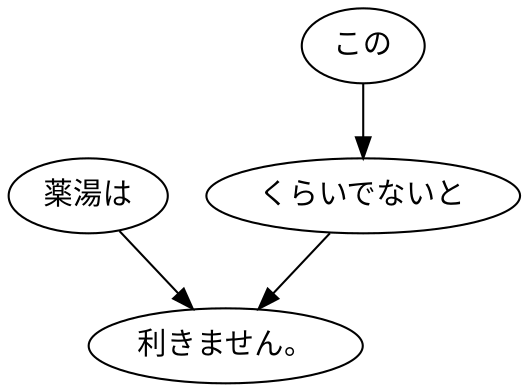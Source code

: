 digraph graph4404 {
	node0 [label="薬湯は"];
	node1 [label="この"];
	node2 [label="くらいでないと"];
	node3 [label="利きません。"];
	node0 -> node3;
	node1 -> node2;
	node2 -> node3;
}
